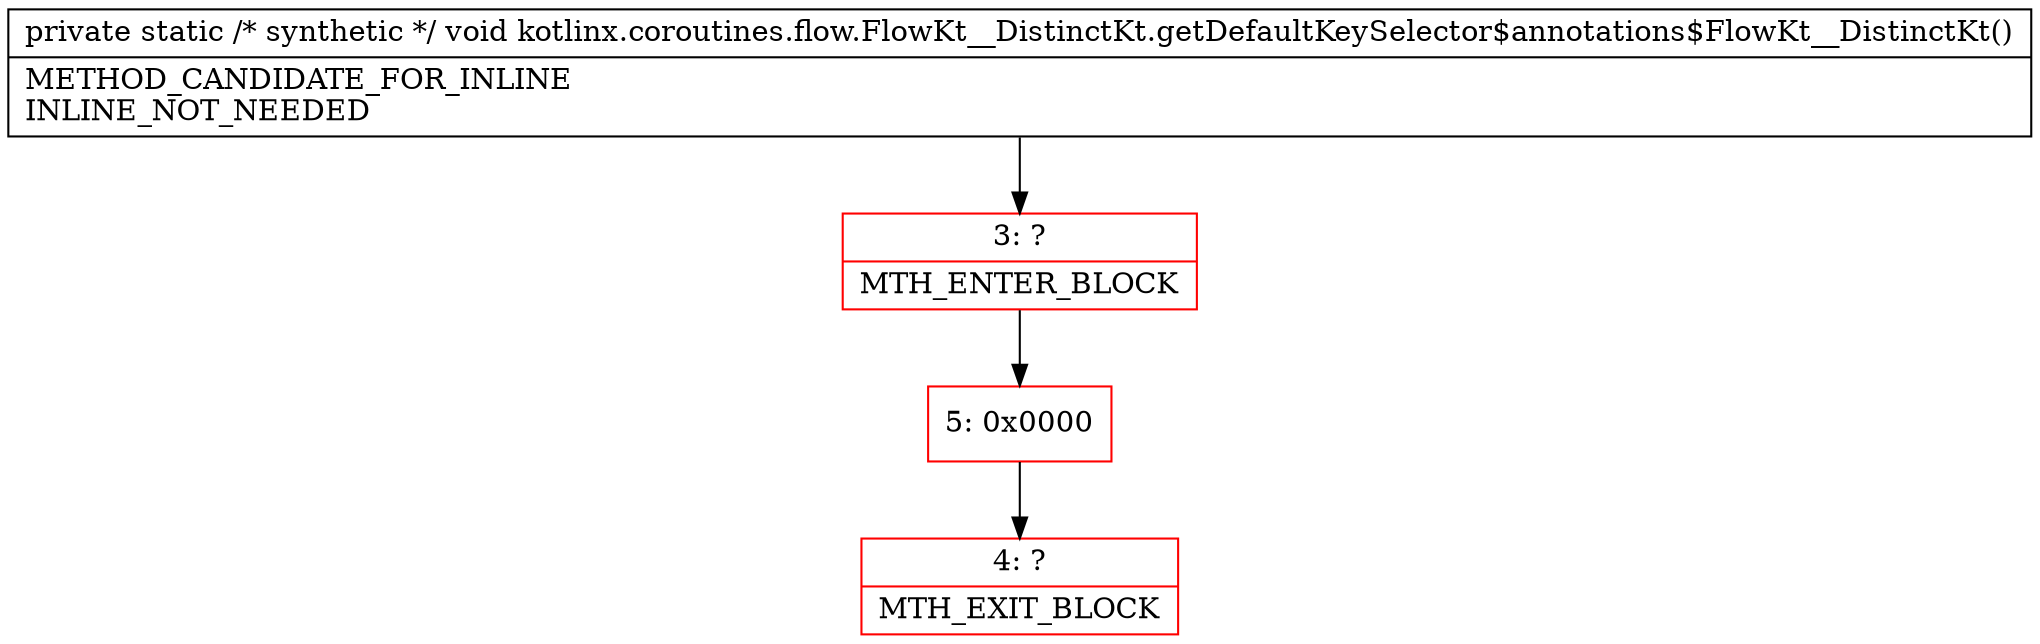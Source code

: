 digraph "CFG forkotlinx.coroutines.flow.FlowKt__DistinctKt.getDefaultKeySelector$annotations$FlowKt__DistinctKt()V" {
subgraph cluster_Region_781539948 {
label = "R(0)";
node [shape=record,color=blue];
}
Node_3 [shape=record,color=red,label="{3\:\ ?|MTH_ENTER_BLOCK\l}"];
Node_5 [shape=record,color=red,label="{5\:\ 0x0000}"];
Node_4 [shape=record,color=red,label="{4\:\ ?|MTH_EXIT_BLOCK\l}"];
MethodNode[shape=record,label="{private static \/* synthetic *\/ void kotlinx.coroutines.flow.FlowKt__DistinctKt.getDefaultKeySelector$annotations$FlowKt__DistinctKt()  | METHOD_CANDIDATE_FOR_INLINE\lINLINE_NOT_NEEDED\l}"];
MethodNode -> Node_3;Node_3 -> Node_5;
Node_5 -> Node_4;
}


